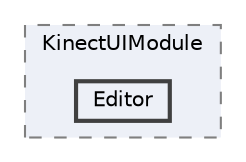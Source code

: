 digraph "/Users/younes/Documents/DoxyGen/UI/KinectUIModule/Editor"
{
 // LATEX_PDF_SIZE
  bgcolor="transparent";
  edge [fontname=Helvetica,fontsize=10,labelfontname=Helvetica,labelfontsize=10];
  node [fontname=Helvetica,fontsize=10,shape=box,height=0.2,width=0.4];
  compound=true
  subgraph clusterdir_ecea6d1516bd3a601b4340853228a5b6 {
    graph [ bgcolor="#edf0f7", pencolor="grey50", label="KinectUIModule", fontname=Helvetica,fontsize=10 style="filled,dashed", URL="dir_ecea6d1516bd3a601b4340853228a5b6.html",tooltip=""]
  dir_59523b3d112fa8df278368cc894e8005 [label="Editor", fillcolor="#edf0f7", color="grey25", style="filled,bold", URL="dir_59523b3d112fa8df278368cc894e8005.html",tooltip=""];
  }
}

